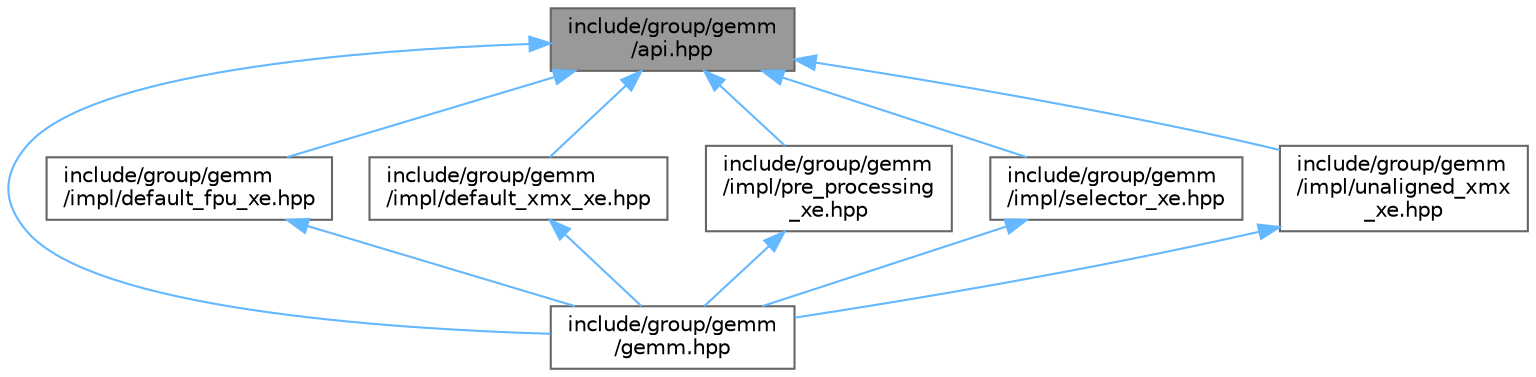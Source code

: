 digraph "include/group/gemm/api.hpp"
{
 // LATEX_PDF_SIZE
  bgcolor="transparent";
  edge [fontname=Helvetica,fontsize=10,labelfontname=Helvetica,labelfontsize=10];
  node [fontname=Helvetica,fontsize=10,shape=box,height=0.2,width=0.4];
  Node1 [id="Node000001",label="include/group/gemm\l/api.hpp",height=0.2,width=0.4,color="gray40", fillcolor="grey60", style="filled", fontcolor="black",tooltip="C++ API."];
  Node1 -> Node2 [id="edge1_Node000001_Node000002",dir="back",color="steelblue1",style="solid",tooltip=" "];
  Node2 [id="Node000002",label="include/group/gemm\l/gemm.hpp",height=0.2,width=0.4,color="grey40", fillcolor="white", style="filled",URL="$group_2gemm_2gemm_8hpp.html",tooltip="C++ API."];
  Node1 -> Node3 [id="edge2_Node000001_Node000003",dir="back",color="steelblue1",style="solid",tooltip=" "];
  Node3 [id="Node000003",label="include/group/gemm\l/impl/default_fpu_xe.hpp",height=0.2,width=0.4,color="grey40", fillcolor="white", style="filled",URL="$default__fpu__xe_8hpp.html",tooltip="C++ API."];
  Node3 -> Node2 [id="edge3_Node000003_Node000002",dir="back",color="steelblue1",style="solid",tooltip=" "];
  Node1 -> Node4 [id="edge4_Node000001_Node000004",dir="back",color="steelblue1",style="solid",tooltip=" "];
  Node4 [id="Node000004",label="include/group/gemm\l/impl/default_xmx_xe.hpp",height=0.2,width=0.4,color="grey40", fillcolor="white", style="filled",URL="$default__xmx__xe_8hpp.html",tooltip="C++ API."];
  Node4 -> Node2 [id="edge5_Node000004_Node000002",dir="back",color="steelblue1",style="solid",tooltip=" "];
  Node1 -> Node5 [id="edge6_Node000001_Node000005",dir="back",color="steelblue1",style="solid",tooltip=" "];
  Node5 [id="Node000005",label="include/group/gemm\l/impl/pre_processing\l_xe.hpp",height=0.2,width=0.4,color="grey40", fillcolor="white", style="filled",URL="$pre__processing__xe_8hpp.html",tooltip="C++ API."];
  Node5 -> Node2 [id="edge7_Node000005_Node000002",dir="back",color="steelblue1",style="solid",tooltip=" "];
  Node1 -> Node6 [id="edge8_Node000001_Node000006",dir="back",color="steelblue1",style="solid",tooltip=" "];
  Node6 [id="Node000006",label="include/group/gemm\l/impl/selector_xe.hpp",height=0.2,width=0.4,color="grey40", fillcolor="white", style="filled",URL="$selector__xe_8hpp.html",tooltip="C++ API."];
  Node6 -> Node2 [id="edge9_Node000006_Node000002",dir="back",color="steelblue1",style="solid",tooltip=" "];
  Node1 -> Node7 [id="edge10_Node000001_Node000007",dir="back",color="steelblue1",style="solid",tooltip=" "];
  Node7 [id="Node000007",label="include/group/gemm\l/impl/unaligned_xmx\l_xe.hpp",height=0.2,width=0.4,color="grey40", fillcolor="white", style="filled",URL="$unaligned__xmx__xe_8hpp.html",tooltip="C++ API."];
  Node7 -> Node2 [id="edge11_Node000007_Node000002",dir="back",color="steelblue1",style="solid",tooltip=" "];
}
